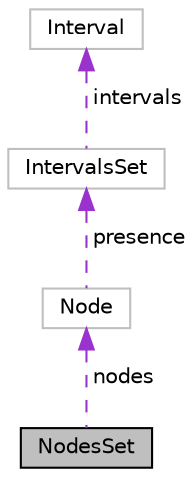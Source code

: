digraph "NodesSet"
{
 // LATEX_PDF_SIZE
  edge [fontname="Helvetica",fontsize="10",labelfontname="Helvetica",labelfontsize="10"];
  node [fontname="Helvetica",fontsize="10",shape=record];
  Node1 [label="NodesSet",height=0.2,width=0.4,color="black", fillcolor="grey75", style="filled", fontcolor="black",tooltip=" "];
  Node2 -> Node1 [dir="back",color="darkorchid3",fontsize="10",style="dashed",label=" nodes" ];
  Node2 [label="Node",height=0.2,width=0.4,color="grey75", fillcolor="white", style="filled",URL="$structNode.html",tooltip=" "];
  Node3 -> Node2 [dir="back",color="darkorchid3",fontsize="10",style="dashed",label=" presence" ];
  Node3 [label="IntervalsSet",height=0.2,width=0.4,color="grey75", fillcolor="white", style="filled",URL="$structIntervalsSet.html",tooltip=" "];
  Node4 -> Node3 [dir="back",color="darkorchid3",fontsize="10",style="dashed",label=" intervals" ];
  Node4 [label="Interval",height=0.2,width=0.4,color="grey75", fillcolor="white", style="filled",URL="$structInterval.html",tooltip=" "];
}
